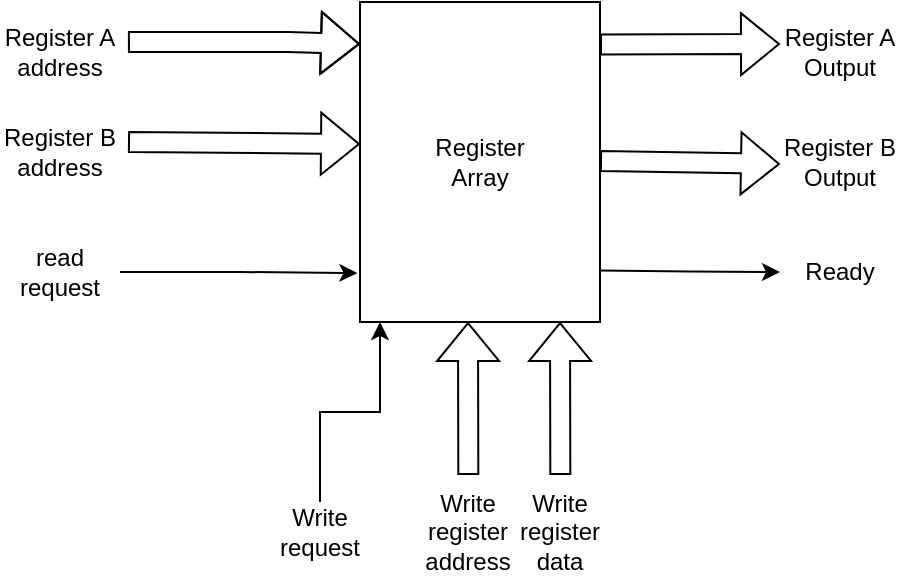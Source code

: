 <mxfile version="21.5.2" type="github">
  <diagram name="Pagina-1" id="U87yk9chCkfv6v5MAbVB">
    <mxGraphModel dx="607" dy="334" grid="1" gridSize="10" guides="1" tooltips="1" connect="1" arrows="1" fold="1" page="1" pageScale="1" pageWidth="827" pageHeight="1169" math="0" shadow="0">
      <root>
        <mxCell id="0" />
        <mxCell id="1" parent="0" />
        <mxCell id="8VNFmCdpikhKCJtVComr-1" value="&lt;div&gt;Register&lt;/div&gt;&lt;div&gt;Array&lt;br&gt;&lt;/div&gt;" style="rounded=0;whiteSpace=wrap;html=1;" vertex="1" parent="1">
          <mxGeometry x="360" y="40" width="120" height="160" as="geometry" />
        </mxCell>
        <mxCell id="8VNFmCdpikhKCJtVComr-2" value="" style="shape=flexArrow;endArrow=classic;html=1;rounded=0;entryX=-0.033;entryY=0.131;entryDx=0;entryDy=0;entryPerimeter=0;" edge="1" parent="1">
          <mxGeometry width="50" height="50" relative="1" as="geometry">
            <mxPoint x="243.96" y="60" as="sourcePoint" />
            <mxPoint x="360.0" y="60.96" as="targetPoint" />
            <Array as="points">
              <mxPoint x="323.96" y="60" />
            </Array>
          </mxGeometry>
        </mxCell>
        <mxCell id="8VNFmCdpikhKCJtVComr-3" value="" style="shape=flexArrow;endArrow=classic;html=1;rounded=0;entryX=-0.033;entryY=0.131;entryDx=0;entryDy=0;entryPerimeter=0;" edge="1" parent="1">
          <mxGeometry width="50" height="50" relative="1" as="geometry">
            <mxPoint x="244" y="110" as="sourcePoint" />
            <mxPoint x="360" y="111" as="targetPoint" />
          </mxGeometry>
        </mxCell>
        <mxCell id="8VNFmCdpikhKCJtVComr-4" value="" style="shape=flexArrow;endArrow=classic;html=1;rounded=0;entryX=0.332;entryY=1.022;entryDx=0;entryDy=0;entryPerimeter=0;" edge="1" parent="1">
          <mxGeometry width="50" height="50" relative="1" as="geometry">
            <mxPoint x="414.16" y="276.48" as="sourcePoint" />
            <mxPoint x="414" y="200.0" as="targetPoint" />
          </mxGeometry>
        </mxCell>
        <mxCell id="8VNFmCdpikhKCJtVComr-5" value="" style="shape=flexArrow;endArrow=classic;html=1;rounded=0;exitX=1.023;exitY=0.133;exitDx=0;exitDy=0;exitPerimeter=0;" edge="1" parent="1">
          <mxGeometry width="50" height="50" relative="1" as="geometry">
            <mxPoint x="480" y="61.28" as="sourcePoint" />
            <mxPoint x="570" y="61" as="targetPoint" />
          </mxGeometry>
        </mxCell>
        <mxCell id="8VNFmCdpikhKCJtVComr-6" value="" style="shape=flexArrow;endArrow=classic;html=1;rounded=0;" edge="1" parent="1">
          <mxGeometry width="50" height="50" relative="1" as="geometry">
            <mxPoint x="480" y="119.5" as="sourcePoint" />
            <mxPoint x="570" y="121" as="targetPoint" />
          </mxGeometry>
        </mxCell>
        <mxCell id="8VNFmCdpikhKCJtVComr-9" value="&lt;div&gt;Register A&lt;/div&gt;&lt;div&gt;address&lt;br&gt;&lt;/div&gt;" style="text;html=1;strokeColor=none;fillColor=none;align=center;verticalAlign=middle;whiteSpace=wrap;rounded=0;" vertex="1" parent="1">
          <mxGeometry x="180" y="50" width="60" height="30" as="geometry" />
        </mxCell>
        <mxCell id="8VNFmCdpikhKCJtVComr-10" value="&lt;div&gt;Register B&lt;br&gt;&lt;/div&gt;&lt;div&gt;address&lt;br&gt;&lt;/div&gt;" style="text;html=1;strokeColor=none;fillColor=none;align=center;verticalAlign=middle;whiteSpace=wrap;rounded=0;" vertex="1" parent="1">
          <mxGeometry x="180" y="100" width="60" height="30" as="geometry" />
        </mxCell>
        <mxCell id="8VNFmCdpikhKCJtVComr-12" style="edgeStyle=orthogonalEdgeStyle;rounded=0;orthogonalLoop=1;jettySize=auto;html=1;entryX=-0.011;entryY=0.847;entryDx=0;entryDy=0;entryPerimeter=0;" edge="1" parent="1" source="8VNFmCdpikhKCJtVComr-11" target="8VNFmCdpikhKCJtVComr-1">
          <mxGeometry relative="1" as="geometry" />
        </mxCell>
        <mxCell id="8VNFmCdpikhKCJtVComr-11" value="&lt;div&gt;read &lt;br&gt;&lt;/div&gt;&lt;div&gt;request&lt;br&gt;&lt;/div&gt;" style="text;html=1;strokeColor=none;fillColor=none;align=center;verticalAlign=middle;whiteSpace=wrap;rounded=0;" vertex="1" parent="1">
          <mxGeometry x="180" y="160" width="60" height="30" as="geometry" />
        </mxCell>
        <mxCell id="8VNFmCdpikhKCJtVComr-18" value="" style="edgeStyle=orthogonalEdgeStyle;rounded=0;orthogonalLoop=1;jettySize=auto;html=1;" edge="1" parent="1" source="8VNFmCdpikhKCJtVComr-13" target="8VNFmCdpikhKCJtVComr-1">
          <mxGeometry relative="1" as="geometry">
            <Array as="points">
              <mxPoint x="340" y="245" />
              <mxPoint x="370" y="245" />
            </Array>
          </mxGeometry>
        </mxCell>
        <mxCell id="8VNFmCdpikhKCJtVComr-13" value="Write request" style="text;html=1;strokeColor=none;fillColor=none;align=center;verticalAlign=middle;whiteSpace=wrap;rounded=0;" vertex="1" parent="1">
          <mxGeometry x="310" y="290" width="60" height="30" as="geometry" />
        </mxCell>
        <mxCell id="8VNFmCdpikhKCJtVComr-17" value="" style="shape=flexArrow;endArrow=classic;html=1;rounded=0;entryX=0.332;entryY=1.022;entryDx=0;entryDy=0;entryPerimeter=0;" edge="1" parent="1">
          <mxGeometry width="50" height="50" relative="1" as="geometry">
            <mxPoint x="460.16" y="276.48" as="sourcePoint" />
            <mxPoint x="460" y="200.0" as="targetPoint" />
          </mxGeometry>
        </mxCell>
        <mxCell id="8VNFmCdpikhKCJtVComr-19" value="&lt;div&gt;Write register&lt;/div&gt;&lt;div&gt;address&lt;br&gt;&lt;/div&gt;" style="text;html=1;strokeColor=none;fillColor=none;align=center;verticalAlign=middle;whiteSpace=wrap;rounded=0;" vertex="1" parent="1">
          <mxGeometry x="384" y="290" width="60" height="30" as="geometry" />
        </mxCell>
        <mxCell id="8VNFmCdpikhKCJtVComr-20" value="&lt;div&gt;Write register&lt;/div&gt;&lt;div&gt;data&lt;br&gt;&lt;/div&gt;" style="text;html=1;strokeColor=none;fillColor=none;align=center;verticalAlign=middle;whiteSpace=wrap;rounded=0;" vertex="1" parent="1">
          <mxGeometry x="430" y="290" width="60" height="30" as="geometry" />
        </mxCell>
        <mxCell id="8VNFmCdpikhKCJtVComr-21" value="&lt;div&gt;Register A&lt;/div&gt;&lt;div&gt;Output&lt;br&gt;&lt;/div&gt;" style="text;html=1;strokeColor=none;fillColor=none;align=center;verticalAlign=middle;whiteSpace=wrap;rounded=0;" vertex="1" parent="1">
          <mxGeometry x="570" y="50" width="60" height="30" as="geometry" />
        </mxCell>
        <mxCell id="8VNFmCdpikhKCJtVComr-22" value="&lt;div&gt;Register B&lt;/div&gt;&lt;div&gt;Output&lt;br&gt;&lt;/div&gt;" style="text;html=1;strokeColor=none;fillColor=none;align=center;verticalAlign=middle;whiteSpace=wrap;rounded=0;" vertex="1" parent="1">
          <mxGeometry x="570" y="105" width="60" height="30" as="geometry" />
        </mxCell>
        <mxCell id="8VNFmCdpikhKCJtVComr-24" style="edgeStyle=orthogonalEdgeStyle;rounded=0;orthogonalLoop=1;jettySize=auto;html=1;" edge="1" parent="1">
          <mxGeometry relative="1" as="geometry">
            <mxPoint x="480" y="174.26" as="sourcePoint" />
            <mxPoint x="570" y="175" as="targetPoint" />
          </mxGeometry>
        </mxCell>
        <mxCell id="8VNFmCdpikhKCJtVComr-25" value="&lt;div&gt;Ready&lt;br&gt;&lt;/div&gt;" style="text;html=1;strokeColor=none;fillColor=none;align=center;verticalAlign=middle;whiteSpace=wrap;rounded=0;" vertex="1" parent="1">
          <mxGeometry x="570" y="160" width="60" height="30" as="geometry" />
        </mxCell>
      </root>
    </mxGraphModel>
  </diagram>
</mxfile>
